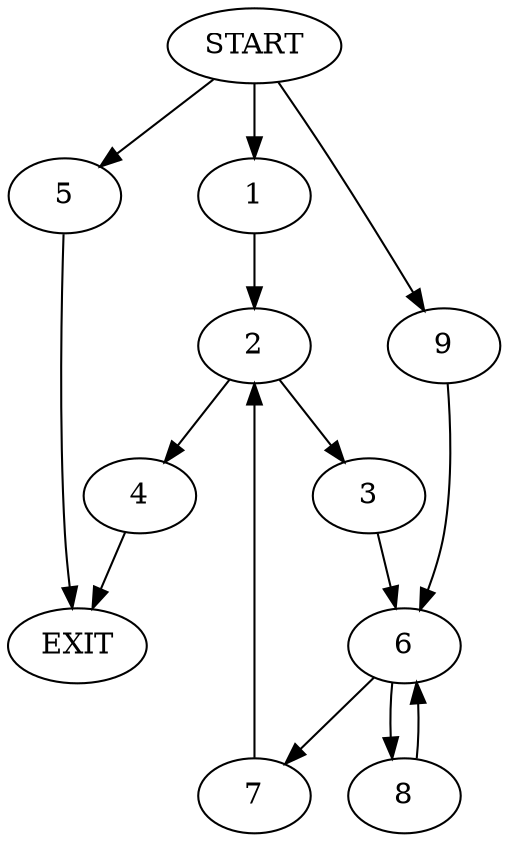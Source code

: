 digraph {
0 [label="START"]
10 [label="EXIT"]
0 -> 1
1 -> 2
2 -> 3
2 -> 4
0 -> 5
5 -> 10
3 -> 6
4 -> 10
6 -> 7
6 -> 8
8 -> 6
7 -> 2
0 -> 9
9 -> 6
}
